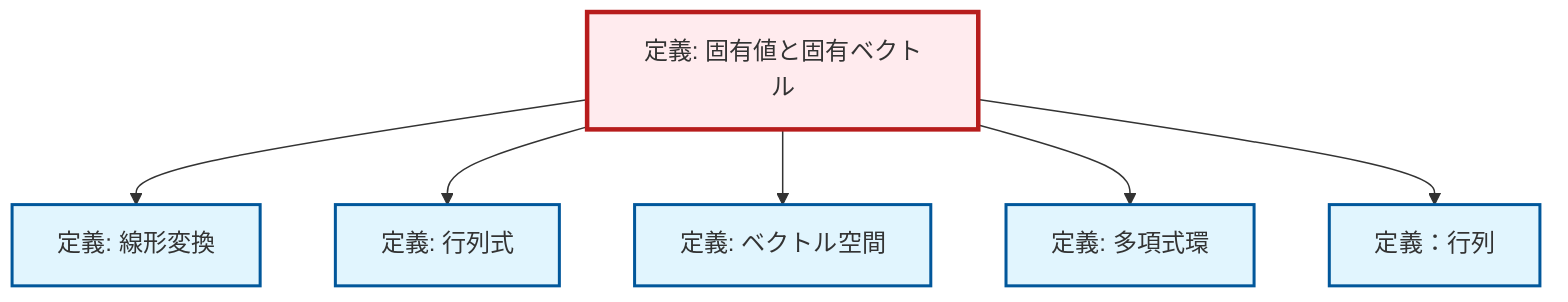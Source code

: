 graph TD
    classDef definition fill:#e1f5fe,stroke:#01579b,stroke-width:2px
    classDef theorem fill:#f3e5f5,stroke:#4a148c,stroke-width:2px
    classDef axiom fill:#fff3e0,stroke:#e65100,stroke-width:2px
    classDef example fill:#e8f5e9,stroke:#1b5e20,stroke-width:2px
    classDef current fill:#ffebee,stroke:#b71c1c,stroke-width:3px
    def-polynomial-ring["定義: 多項式環"]:::definition
    def-vector-space["定義: ベクトル空間"]:::definition
    def-linear-transformation["定義: 線形変換"]:::definition
    def-eigenvalue-eigenvector["定義: 固有値と固有ベクトル"]:::definition
    def-matrix["定義：行列"]:::definition
    def-determinant["定義: 行列式"]:::definition
    def-eigenvalue-eigenvector --> def-linear-transformation
    def-eigenvalue-eigenvector --> def-determinant
    def-eigenvalue-eigenvector --> def-vector-space
    def-eigenvalue-eigenvector --> def-polynomial-ring
    def-eigenvalue-eigenvector --> def-matrix
    class def-eigenvalue-eigenvector current